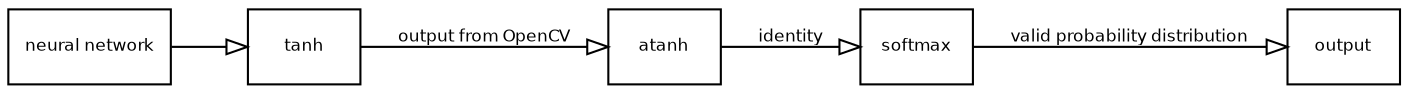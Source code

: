 digraph G {
    fontname = "Helvetica"
    fontsize = 8
    rankdir="LR";
    nodesep = "0.6"
    splines=ortho

    node [
        fontname = "Helvetica"
        fontsize = 8
        shape = "record"
    ]

    edge [
        fontname = "Helvetica"
        fontsize = 8
        arrowhead = "onormal"
        labeldistance = 1.8
    ]

    nn [
        label = "neural network"
    ]

    tanh [
        label = "tanh"
    ]

    atanh [
        label = "atanh"
    ]

    softmax [
        label = "softmax"
    ]

    out [
        label = "output"
    ]

    nn -> tanh
    tanh -> atanh [
        label = "output from OpenCV"
    ]
    atanh -> softmax [
        label = "identity"
    ]
    softmax -> out [
        label = "valid probability distribution"
    ]
}
